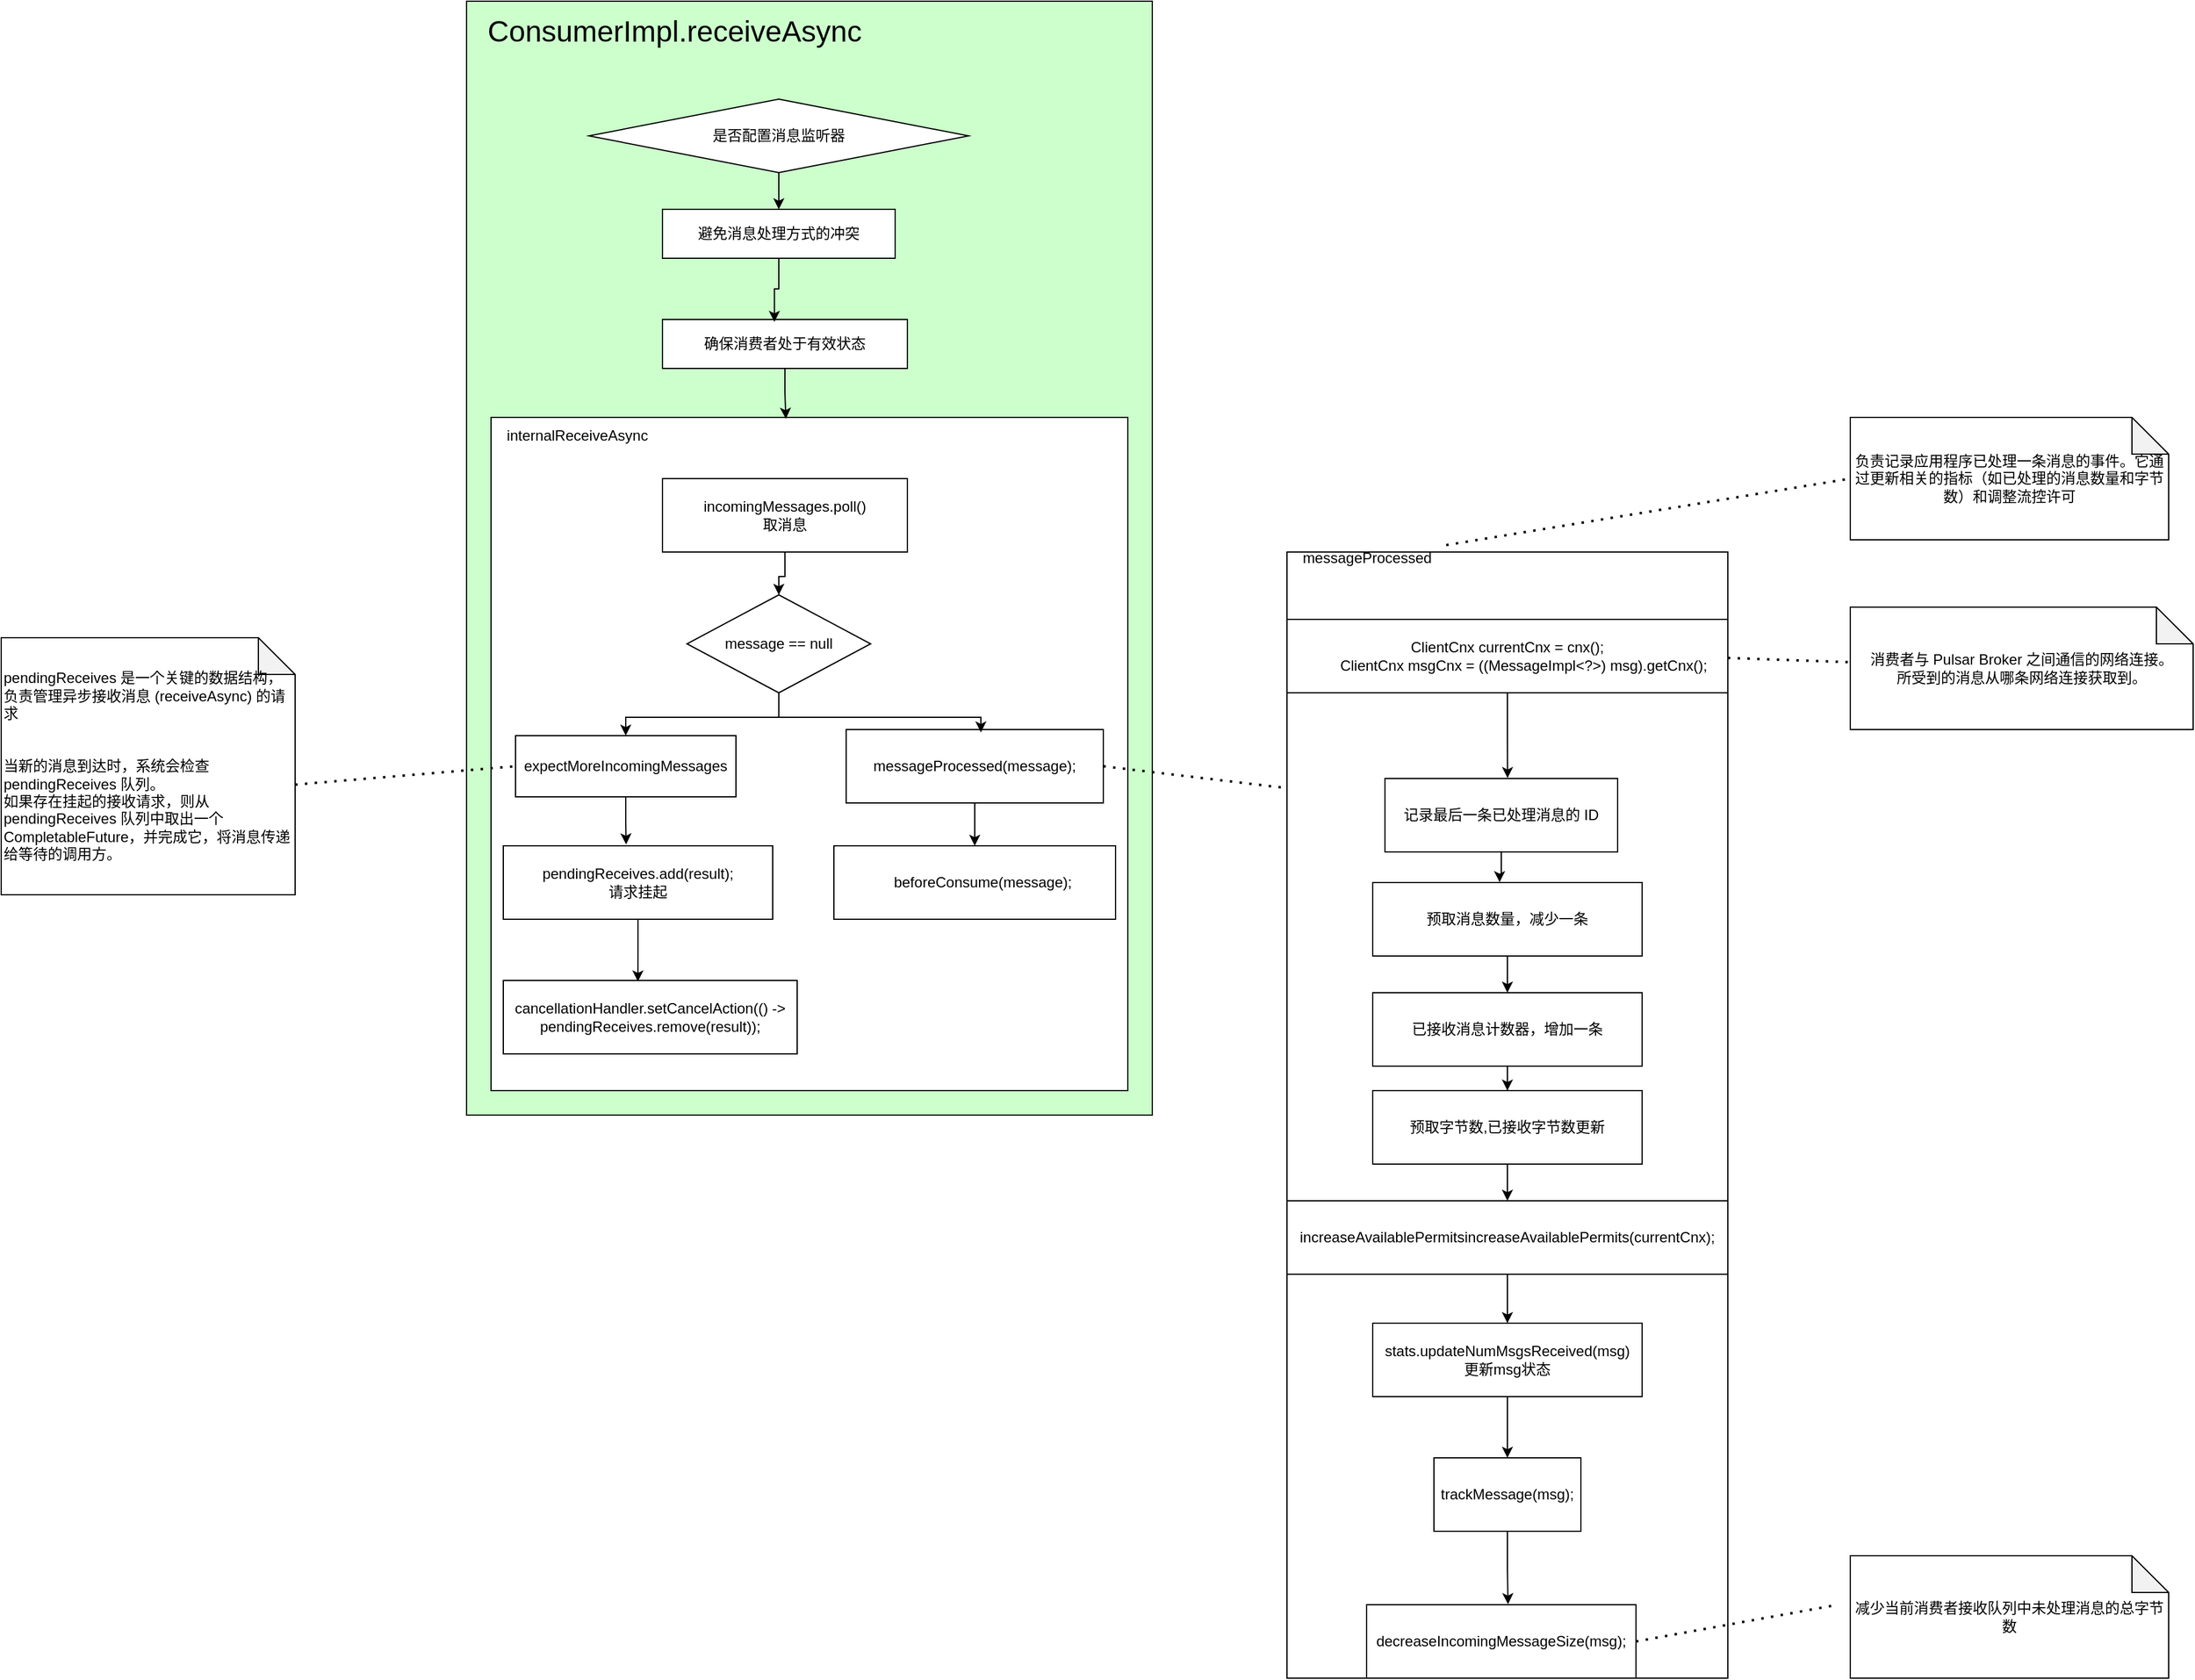 <mxfile version="23.1.5" type="device">
  <diagram name="第 1 页" id="98liTgK0evC2u9khbW-g">
    <mxGraphModel dx="4052" dy="1613" grid="1" gridSize="10" guides="1" tooltips="1" connect="1" arrows="1" fold="1" page="1" pageScale="1" pageWidth="827" pageHeight="1169" math="0" shadow="0">
      <root>
        <mxCell id="0" />
        <mxCell id="1" parent="0" />
        <mxCell id="QdSwCpeambw2j9io5T8B-1" value="" style="whiteSpace=wrap;html=1;fillColor=#CCFFCC;" vertex="1" parent="1">
          <mxGeometry x="-20" y="20" width="560" height="910" as="geometry" />
        </mxCell>
        <mxCell id="QdSwCpeambw2j9io5T8B-3" value="&lt;font style=&quot;font-size: 24px;&quot;&gt;ConsumerImpl.receiveAsync&lt;/font&gt;" style="text;html=1;align=center;verticalAlign=middle;whiteSpace=wrap;rounded=0;" vertex="1" parent="1">
          <mxGeometry x="120" y="30" width="60" height="30" as="geometry" />
        </mxCell>
        <mxCell id="QdSwCpeambw2j9io5T8B-40" style="edgeStyle=orthogonalEdgeStyle;rounded=0;orthogonalLoop=1;jettySize=auto;html=1;entryX=0.5;entryY=0;entryDx=0;entryDy=0;" edge="1" parent="1" source="QdSwCpeambw2j9io5T8B-4" target="QdSwCpeambw2j9io5T8B-6">
          <mxGeometry relative="1" as="geometry" />
        </mxCell>
        <mxCell id="QdSwCpeambw2j9io5T8B-4" value="是否配置消息监听器" style="rhombus;whiteSpace=wrap;html=1;" vertex="1" parent="1">
          <mxGeometry x="80" y="100" width="310" height="60" as="geometry" />
        </mxCell>
        <mxCell id="QdSwCpeambw2j9io5T8B-6" value="避免消息处理方式的冲突" style="whiteSpace=wrap;html=1;" vertex="1" parent="1">
          <mxGeometry x="140" y="190" width="190" height="40" as="geometry" />
        </mxCell>
        <mxCell id="QdSwCpeambw2j9io5T8B-7" value="确保消费者处于有效状态" style="whiteSpace=wrap;html=1;" vertex="1" parent="1">
          <mxGeometry x="140" y="280" width="200" height="40" as="geometry" />
        </mxCell>
        <mxCell id="QdSwCpeambw2j9io5T8B-9" value="" style="whiteSpace=wrap;html=1;" vertex="1" parent="1">
          <mxGeometry y="360" width="520" height="550" as="geometry" />
        </mxCell>
        <mxCell id="QdSwCpeambw2j9io5T8B-10" value="internalReceiveAsync" style="text;html=1;align=center;verticalAlign=middle;resizable=0;points=[];autosize=1;strokeColor=none;fillColor=none;" vertex="1" parent="1">
          <mxGeometry y="360" width="140" height="30" as="geometry" />
        </mxCell>
        <mxCell id="QdSwCpeambw2j9io5T8B-43" style="edgeStyle=orthogonalEdgeStyle;rounded=0;orthogonalLoop=1;jettySize=auto;html=1;entryX=0.5;entryY=0;entryDx=0;entryDy=0;" edge="1" parent="1" source="QdSwCpeambw2j9io5T8B-12" target="QdSwCpeambw2j9io5T8B-13">
          <mxGeometry relative="1" as="geometry" />
        </mxCell>
        <mxCell id="QdSwCpeambw2j9io5T8B-12" value="incomingMessages.poll()&lt;br&gt;取消息" style="whiteSpace=wrap;html=1;" vertex="1" parent="1">
          <mxGeometry x="140" y="410" width="200" height="60" as="geometry" />
        </mxCell>
        <mxCell id="QdSwCpeambw2j9io5T8B-44" style="edgeStyle=orthogonalEdgeStyle;rounded=0;orthogonalLoop=1;jettySize=auto;html=1;entryX=0.5;entryY=0;entryDx=0;entryDy=0;" edge="1" parent="1" source="QdSwCpeambw2j9io5T8B-13" target="QdSwCpeambw2j9io5T8B-14">
          <mxGeometry relative="1" as="geometry">
            <Array as="points">
              <mxPoint x="235" y="605" />
              <mxPoint x="110" y="605" />
            </Array>
          </mxGeometry>
        </mxCell>
        <mxCell id="QdSwCpeambw2j9io5T8B-13" value="message == null" style="rhombus;whiteSpace=wrap;html=1;" vertex="1" parent="1">
          <mxGeometry x="160" y="505" width="150" height="80" as="geometry" />
        </mxCell>
        <mxCell id="QdSwCpeambw2j9io5T8B-14" value="expectMoreIncomingMessages" style="whiteSpace=wrap;html=1;" vertex="1" parent="1">
          <mxGeometry x="20" y="620" width="180" height="50" as="geometry" />
        </mxCell>
        <mxCell id="QdSwCpeambw2j9io5T8B-15" value="&lt;font style=&quot;font-size: 12px;&quot;&gt;&lt;font style=&quot;&quot;&gt;pendingReceives 是一个关键的数据结构，负责管理异步接收消息 (receiveAsync) 的请求&lt;br&gt;&lt;/font&gt;&lt;br&gt;&lt;br&gt;&lt;/font&gt;&lt;div&gt;&lt;font style=&quot;font-size: 12px;&quot;&gt;当新的消息到达时，系统会检查 pendingReceives 队列。&lt;/font&gt;&lt;/div&gt;&lt;div&gt;&lt;font style=&quot;font-size: 12px;&quot;&gt;如果存在挂起的接收请求，则从 pendingReceives 队列中取出一个 CompletableFuture，并完成它，将消息传递给等待的调用方。&lt;/font&gt;&lt;/div&gt;" style="shape=note;whiteSpace=wrap;html=1;backgroundOutline=1;darkOpacity=0.05;align=left;" vertex="1" parent="1">
          <mxGeometry x="-400" y="540" width="240" height="210" as="geometry" />
        </mxCell>
        <mxCell id="QdSwCpeambw2j9io5T8B-17" value="" style="endArrow=none;dashed=1;html=1;dashPattern=1 3;strokeWidth=2;rounded=0;entryX=0;entryY=0.5;entryDx=0;entryDy=0;exitX=0;exitY=0;exitDx=240;exitDy=120;exitPerimeter=0;" edge="1" parent="1" source="QdSwCpeambw2j9io5T8B-15" target="QdSwCpeambw2j9io5T8B-14">
          <mxGeometry width="50" height="50" relative="1" as="geometry">
            <mxPoint x="-290" y="880" as="sourcePoint" />
            <mxPoint x="-240" y="830" as="targetPoint" />
          </mxGeometry>
        </mxCell>
        <mxCell id="QdSwCpeambw2j9io5T8B-18" value="pendingReceives.add(result);&lt;br&gt;请求挂起" style="whiteSpace=wrap;html=1;" vertex="1" parent="1">
          <mxGeometry x="10" y="710" width="220" height="60" as="geometry" />
        </mxCell>
        <mxCell id="QdSwCpeambw2j9io5T8B-19" value="cancellationHandler.setCancelAction(() -&amp;gt; pendingReceives.remove(result));" style="whiteSpace=wrap;html=1;" vertex="1" parent="1">
          <mxGeometry x="10" y="820" width="240" height="60" as="geometry" />
        </mxCell>
        <mxCell id="QdSwCpeambw2j9io5T8B-20" value="&lt;div&gt;&lt;span style=&quot;background-color: initial;&quot;&gt;&amp;nbsp; &amp;nbsp; beforeConsume(message);&lt;/span&gt;&lt;br&gt;&lt;/div&gt;" style="whiteSpace=wrap;html=1;" vertex="1" parent="1">
          <mxGeometry x="280" y="710" width="230" height="60" as="geometry" />
        </mxCell>
        <mxCell id="QdSwCpeambw2j9io5T8B-47" style="edgeStyle=orthogonalEdgeStyle;rounded=0;orthogonalLoop=1;jettySize=auto;html=1;entryX=0.5;entryY=0;entryDx=0;entryDy=0;" edge="1" parent="1" source="QdSwCpeambw2j9io5T8B-21" target="QdSwCpeambw2j9io5T8B-20">
          <mxGeometry relative="1" as="geometry" />
        </mxCell>
        <mxCell id="QdSwCpeambw2j9io5T8B-21" value="&lt;div&gt;messageProcessed(message);&lt;/div&gt;" style="whiteSpace=wrap;html=1;" vertex="1" parent="1">
          <mxGeometry x="290" y="615" width="210" height="60" as="geometry" />
        </mxCell>
        <mxCell id="QdSwCpeambw2j9io5T8B-23" value="" style="whiteSpace=wrap;html=1;" vertex="1" parent="1">
          <mxGeometry x="650" y="470" width="360" height="920" as="geometry" />
        </mxCell>
        <mxCell id="QdSwCpeambw2j9io5T8B-22" value="messageProcessed" style="text;html=1;align=center;verticalAlign=middle;resizable=0;points=[];autosize=1;strokeColor=none;fillColor=none;" vertex="1" parent="1">
          <mxGeometry x="650" y="460" width="130" height="30" as="geometry" />
        </mxCell>
        <mxCell id="QdSwCpeambw2j9io5T8B-24" value="负责记录应用程序已处理一条消息的事件。它通过更新相关的指标（如已处理的消息数量和字节数）和调整流控许可" style="shape=note;whiteSpace=wrap;html=1;backgroundOutline=1;darkOpacity=0.05;" vertex="1" parent="1">
          <mxGeometry x="1110" y="360" width="260" height="100" as="geometry" />
        </mxCell>
        <mxCell id="QdSwCpeambw2j9io5T8B-25" value="记录最后一条已处理消息的 ID" style="whiteSpace=wrap;html=1;" vertex="1" parent="1">
          <mxGeometry x="730" y="655" width="190" height="60" as="geometry" />
        </mxCell>
        <mxCell id="QdSwCpeambw2j9io5T8B-53" style="edgeStyle=orthogonalEdgeStyle;rounded=0;orthogonalLoop=1;jettySize=auto;html=1;entryX=0.5;entryY=0;entryDx=0;entryDy=0;" edge="1" parent="1" source="QdSwCpeambw2j9io5T8B-26" target="QdSwCpeambw2j9io5T8B-27">
          <mxGeometry relative="1" as="geometry" />
        </mxCell>
        <mxCell id="QdSwCpeambw2j9io5T8B-26" value="预取消息数量，减少一条" style="whiteSpace=wrap;html=1;" vertex="1" parent="1">
          <mxGeometry x="720" y="740" width="220" height="60" as="geometry" />
        </mxCell>
        <mxCell id="QdSwCpeambw2j9io5T8B-54" style="edgeStyle=orthogonalEdgeStyle;rounded=0;orthogonalLoop=1;jettySize=auto;html=1;entryX=0.5;entryY=0;entryDx=0;entryDy=0;" edge="1" parent="1" source="QdSwCpeambw2j9io5T8B-27" target="QdSwCpeambw2j9io5T8B-29">
          <mxGeometry relative="1" as="geometry" />
        </mxCell>
        <mxCell id="QdSwCpeambw2j9io5T8B-27" value="已接收消息计数器，增加一条" style="whiteSpace=wrap;html=1;" vertex="1" parent="1">
          <mxGeometry x="720" y="830" width="220" height="60" as="geometry" />
        </mxCell>
        <mxCell id="QdSwCpeambw2j9io5T8B-55" style="edgeStyle=orthogonalEdgeStyle;rounded=0;orthogonalLoop=1;jettySize=auto;html=1;entryX=0.5;entryY=0;entryDx=0;entryDy=0;" edge="1" parent="1" source="QdSwCpeambw2j9io5T8B-29" target="QdSwCpeambw2j9io5T8B-30">
          <mxGeometry relative="1" as="geometry" />
        </mxCell>
        <mxCell id="QdSwCpeambw2j9io5T8B-29" value="预取字节数,已接收字节数更新" style="whiteSpace=wrap;html=1;" vertex="1" parent="1">
          <mxGeometry x="720" y="910" width="220" height="60" as="geometry" />
        </mxCell>
        <mxCell id="QdSwCpeambw2j9io5T8B-56" style="edgeStyle=orthogonalEdgeStyle;rounded=0;orthogonalLoop=1;jettySize=auto;html=1;entryX=0.5;entryY=0;entryDx=0;entryDy=0;" edge="1" parent="1" source="QdSwCpeambw2j9io5T8B-30" target="QdSwCpeambw2j9io5T8B-31">
          <mxGeometry relative="1" as="geometry" />
        </mxCell>
        <mxCell id="QdSwCpeambw2j9io5T8B-30" value="increaseAvailablePermitsincreaseAvailablePermits(currentCnx);" style="whiteSpace=wrap;html=1;" vertex="1" parent="1">
          <mxGeometry x="650" y="1000" width="360" height="60" as="geometry" />
        </mxCell>
        <mxCell id="QdSwCpeambw2j9io5T8B-59" style="edgeStyle=orthogonalEdgeStyle;rounded=0;orthogonalLoop=1;jettySize=auto;html=1;entryX=0.5;entryY=0;entryDx=0;entryDy=0;" edge="1" parent="1" source="QdSwCpeambw2j9io5T8B-31" target="QdSwCpeambw2j9io5T8B-32">
          <mxGeometry relative="1" as="geometry" />
        </mxCell>
        <mxCell id="QdSwCpeambw2j9io5T8B-31" value="stats.updateNumMsgsReceived(msg)&lt;br&gt;更新msg状态" style="whiteSpace=wrap;html=1;" vertex="1" parent="1">
          <mxGeometry x="720" y="1100" width="220" height="60" as="geometry" />
        </mxCell>
        <mxCell id="QdSwCpeambw2j9io5T8B-32" value="trackMessage(msg);" style="whiteSpace=wrap;html=1;" vertex="1" parent="1">
          <mxGeometry x="770" y="1210" width="120" height="60" as="geometry" />
        </mxCell>
        <mxCell id="QdSwCpeambw2j9io5T8B-51" style="edgeStyle=orthogonalEdgeStyle;rounded=0;orthogonalLoop=1;jettySize=auto;html=1;entryX=0.527;entryY=-0.006;entryDx=0;entryDy=0;entryPerimeter=0;" edge="1" parent="1" source="QdSwCpeambw2j9io5T8B-33" target="QdSwCpeambw2j9io5T8B-25">
          <mxGeometry relative="1" as="geometry" />
        </mxCell>
        <mxCell id="QdSwCpeambw2j9io5T8B-33" value="&lt;div&gt;ClientCnx currentCnx = cnx();&lt;/div&gt;&lt;div&gt;&amp;nbsp; &amp;nbsp; &amp;nbsp; &amp;nbsp; ClientCnx msgCnx = ((MessageImpl&amp;lt;?&amp;gt;) msg).getCnx();&lt;/div&gt;" style="whiteSpace=wrap;html=1;" vertex="1" parent="1">
          <mxGeometry x="650" y="525" width="360" height="60" as="geometry" />
        </mxCell>
        <mxCell id="QdSwCpeambw2j9io5T8B-34" value="消费者与 Pulsar Broker 之间通信的网络连接。&lt;br&gt;所受到的消息从哪条网络连接获取到。" style="shape=note;whiteSpace=wrap;html=1;backgroundOutline=1;darkOpacity=0.05;" vertex="1" parent="1">
          <mxGeometry x="1110" y="515" width="280" height="100" as="geometry" />
        </mxCell>
        <mxCell id="QdSwCpeambw2j9io5T8B-35" value="decreaseIncomingMessageSize(msg);" style="whiteSpace=wrap;html=1;" vertex="1" parent="1">
          <mxGeometry x="715" y="1330" width="220" height="60" as="geometry" />
        </mxCell>
        <mxCell id="QdSwCpeambw2j9io5T8B-39" value="减少当前消费者接收队列中未处理消息的总字节数" style="shape=note;whiteSpace=wrap;html=1;backgroundOutline=1;darkOpacity=0.05;" vertex="1" parent="1">
          <mxGeometry x="1110" y="1290" width="260" height="100" as="geometry" />
        </mxCell>
        <mxCell id="QdSwCpeambw2j9io5T8B-41" style="edgeStyle=orthogonalEdgeStyle;rounded=0;orthogonalLoop=1;jettySize=auto;html=1;entryX=0.457;entryY=0.05;entryDx=0;entryDy=0;entryPerimeter=0;" edge="1" parent="1" source="QdSwCpeambw2j9io5T8B-6" target="QdSwCpeambw2j9io5T8B-7">
          <mxGeometry relative="1" as="geometry" />
        </mxCell>
        <mxCell id="QdSwCpeambw2j9io5T8B-42" style="edgeStyle=orthogonalEdgeStyle;rounded=0;orthogonalLoop=1;jettySize=auto;html=1;entryX=0.463;entryY=0.002;entryDx=0;entryDy=0;entryPerimeter=0;" edge="1" parent="1" source="QdSwCpeambw2j9io5T8B-7" target="QdSwCpeambw2j9io5T8B-9">
          <mxGeometry relative="1" as="geometry" />
        </mxCell>
        <mxCell id="QdSwCpeambw2j9io5T8B-45" style="edgeStyle=orthogonalEdgeStyle;rounded=0;orthogonalLoop=1;jettySize=auto;html=1;entryX=0.524;entryY=0.04;entryDx=0;entryDy=0;entryPerimeter=0;" edge="1" parent="1" source="QdSwCpeambw2j9io5T8B-13" target="QdSwCpeambw2j9io5T8B-21">
          <mxGeometry relative="1" as="geometry">
            <Array as="points">
              <mxPoint x="235" y="605" />
              <mxPoint x="400" y="605" />
            </Array>
          </mxGeometry>
        </mxCell>
        <mxCell id="QdSwCpeambw2j9io5T8B-46" style="edgeStyle=orthogonalEdgeStyle;rounded=0;orthogonalLoop=1;jettySize=auto;html=1;entryX=0.456;entryY=-0.019;entryDx=0;entryDy=0;entryPerimeter=0;" edge="1" parent="1" source="QdSwCpeambw2j9io5T8B-14" target="QdSwCpeambw2j9io5T8B-18">
          <mxGeometry relative="1" as="geometry" />
        </mxCell>
        <mxCell id="QdSwCpeambw2j9io5T8B-48" style="edgeStyle=orthogonalEdgeStyle;rounded=0;orthogonalLoop=1;jettySize=auto;html=1;entryX=0.458;entryY=0.014;entryDx=0;entryDy=0;entryPerimeter=0;" edge="1" parent="1" source="QdSwCpeambw2j9io5T8B-18" target="QdSwCpeambw2j9io5T8B-19">
          <mxGeometry relative="1" as="geometry" />
        </mxCell>
        <mxCell id="QdSwCpeambw2j9io5T8B-50" value="" style="endArrow=none;dashed=1;html=1;dashPattern=1 3;strokeWidth=2;rounded=0;exitX=1;exitY=0.5;exitDx=0;exitDy=0;entryX=-0.014;entryY=0.209;entryDx=0;entryDy=0;entryPerimeter=0;" edge="1" parent="1" source="QdSwCpeambw2j9io5T8B-21" target="QdSwCpeambw2j9io5T8B-23">
          <mxGeometry width="50" height="50" relative="1" as="geometry">
            <mxPoint x="590" y="680" as="sourcePoint" />
            <mxPoint x="640" y="630" as="targetPoint" />
          </mxGeometry>
        </mxCell>
        <mxCell id="QdSwCpeambw2j9io5T8B-52" style="edgeStyle=orthogonalEdgeStyle;rounded=0;orthogonalLoop=1;jettySize=auto;html=1;entryX=0.471;entryY=-0.005;entryDx=0;entryDy=0;entryPerimeter=0;" edge="1" parent="1" source="QdSwCpeambw2j9io5T8B-25" target="QdSwCpeambw2j9io5T8B-26">
          <mxGeometry relative="1" as="geometry" />
        </mxCell>
        <mxCell id="QdSwCpeambw2j9io5T8B-60" style="edgeStyle=orthogonalEdgeStyle;rounded=0;orthogonalLoop=1;jettySize=auto;html=1;entryX=0.525;entryY=-0.007;entryDx=0;entryDy=0;entryPerimeter=0;" edge="1" parent="1" source="QdSwCpeambw2j9io5T8B-32" target="QdSwCpeambw2j9io5T8B-35">
          <mxGeometry relative="1" as="geometry" />
        </mxCell>
        <mxCell id="QdSwCpeambw2j9io5T8B-61" value="" style="endArrow=none;dashed=1;html=1;dashPattern=1 3;strokeWidth=2;rounded=0;exitX=1;exitY=0.5;exitDx=0;exitDy=0;entryX=0;entryY=0.45;entryDx=0;entryDy=0;entryPerimeter=0;" edge="1" parent="1" target="QdSwCpeambw2j9io5T8B-34">
          <mxGeometry width="50" height="50" relative="1" as="geometry">
            <mxPoint x="1010" y="556.5" as="sourcePoint" />
            <mxPoint x="1155" y="573.5" as="targetPoint" />
          </mxGeometry>
        </mxCell>
        <mxCell id="QdSwCpeambw2j9io5T8B-63" value="" style="endArrow=none;dashed=1;html=1;dashPattern=1 3;strokeWidth=2;rounded=0;entryX=0;entryY=0.45;entryDx=0;entryDy=0;entryPerimeter=0;" edge="1" parent="1" source="QdSwCpeambw2j9io5T8B-22">
          <mxGeometry width="50" height="50" relative="1" as="geometry">
            <mxPoint x="1010" y="406.5" as="sourcePoint" />
            <mxPoint x="1110" y="410" as="targetPoint" />
          </mxGeometry>
        </mxCell>
        <mxCell id="QdSwCpeambw2j9io5T8B-64" value="" style="endArrow=none;dashed=1;html=1;dashPattern=1 3;strokeWidth=2;rounded=0;exitX=1;exitY=0.5;exitDx=0;exitDy=0;" edge="1" parent="1" source="QdSwCpeambw2j9io5T8B-35">
          <mxGeometry width="50" height="50" relative="1" as="geometry">
            <mxPoint x="990" y="1288.25" as="sourcePoint" />
            <mxPoint x="1100" y="1330" as="targetPoint" />
          </mxGeometry>
        </mxCell>
      </root>
    </mxGraphModel>
  </diagram>
</mxfile>
